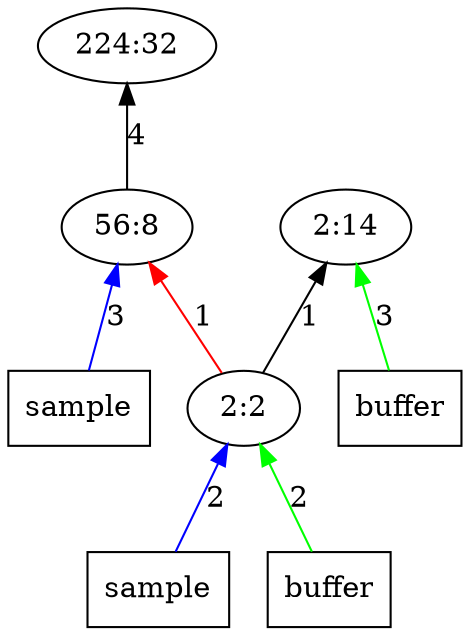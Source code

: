 digraph Tree{
	rankdir="BT"
	1 [label = "224:32"];
	2 -> 1 [label = "4", color = "black"];
	x21 -> 2 [label = "3", color = "blue"];
	x21 [label = "sample", shape = "box"];
	2 [label = "56:8"];
	x32 -> 3 [label = "3", color = "green"];
	x32 [label = "buffer", shape = "box"];
	3 [label = "2:14"];
	4 -> 3 [label = "1", color = "black"];
	4 -> 2 [label = "1", color = "red"];
	x41 -> 4 [label = "2", color = "blue"];
	x41 [label = "sample", shape = "box"];
	x42 -> 4 [label = "2", color = "green"];
	x42 [label = "buffer", shape = "box"];
	4 [label = "2:2"];
}

